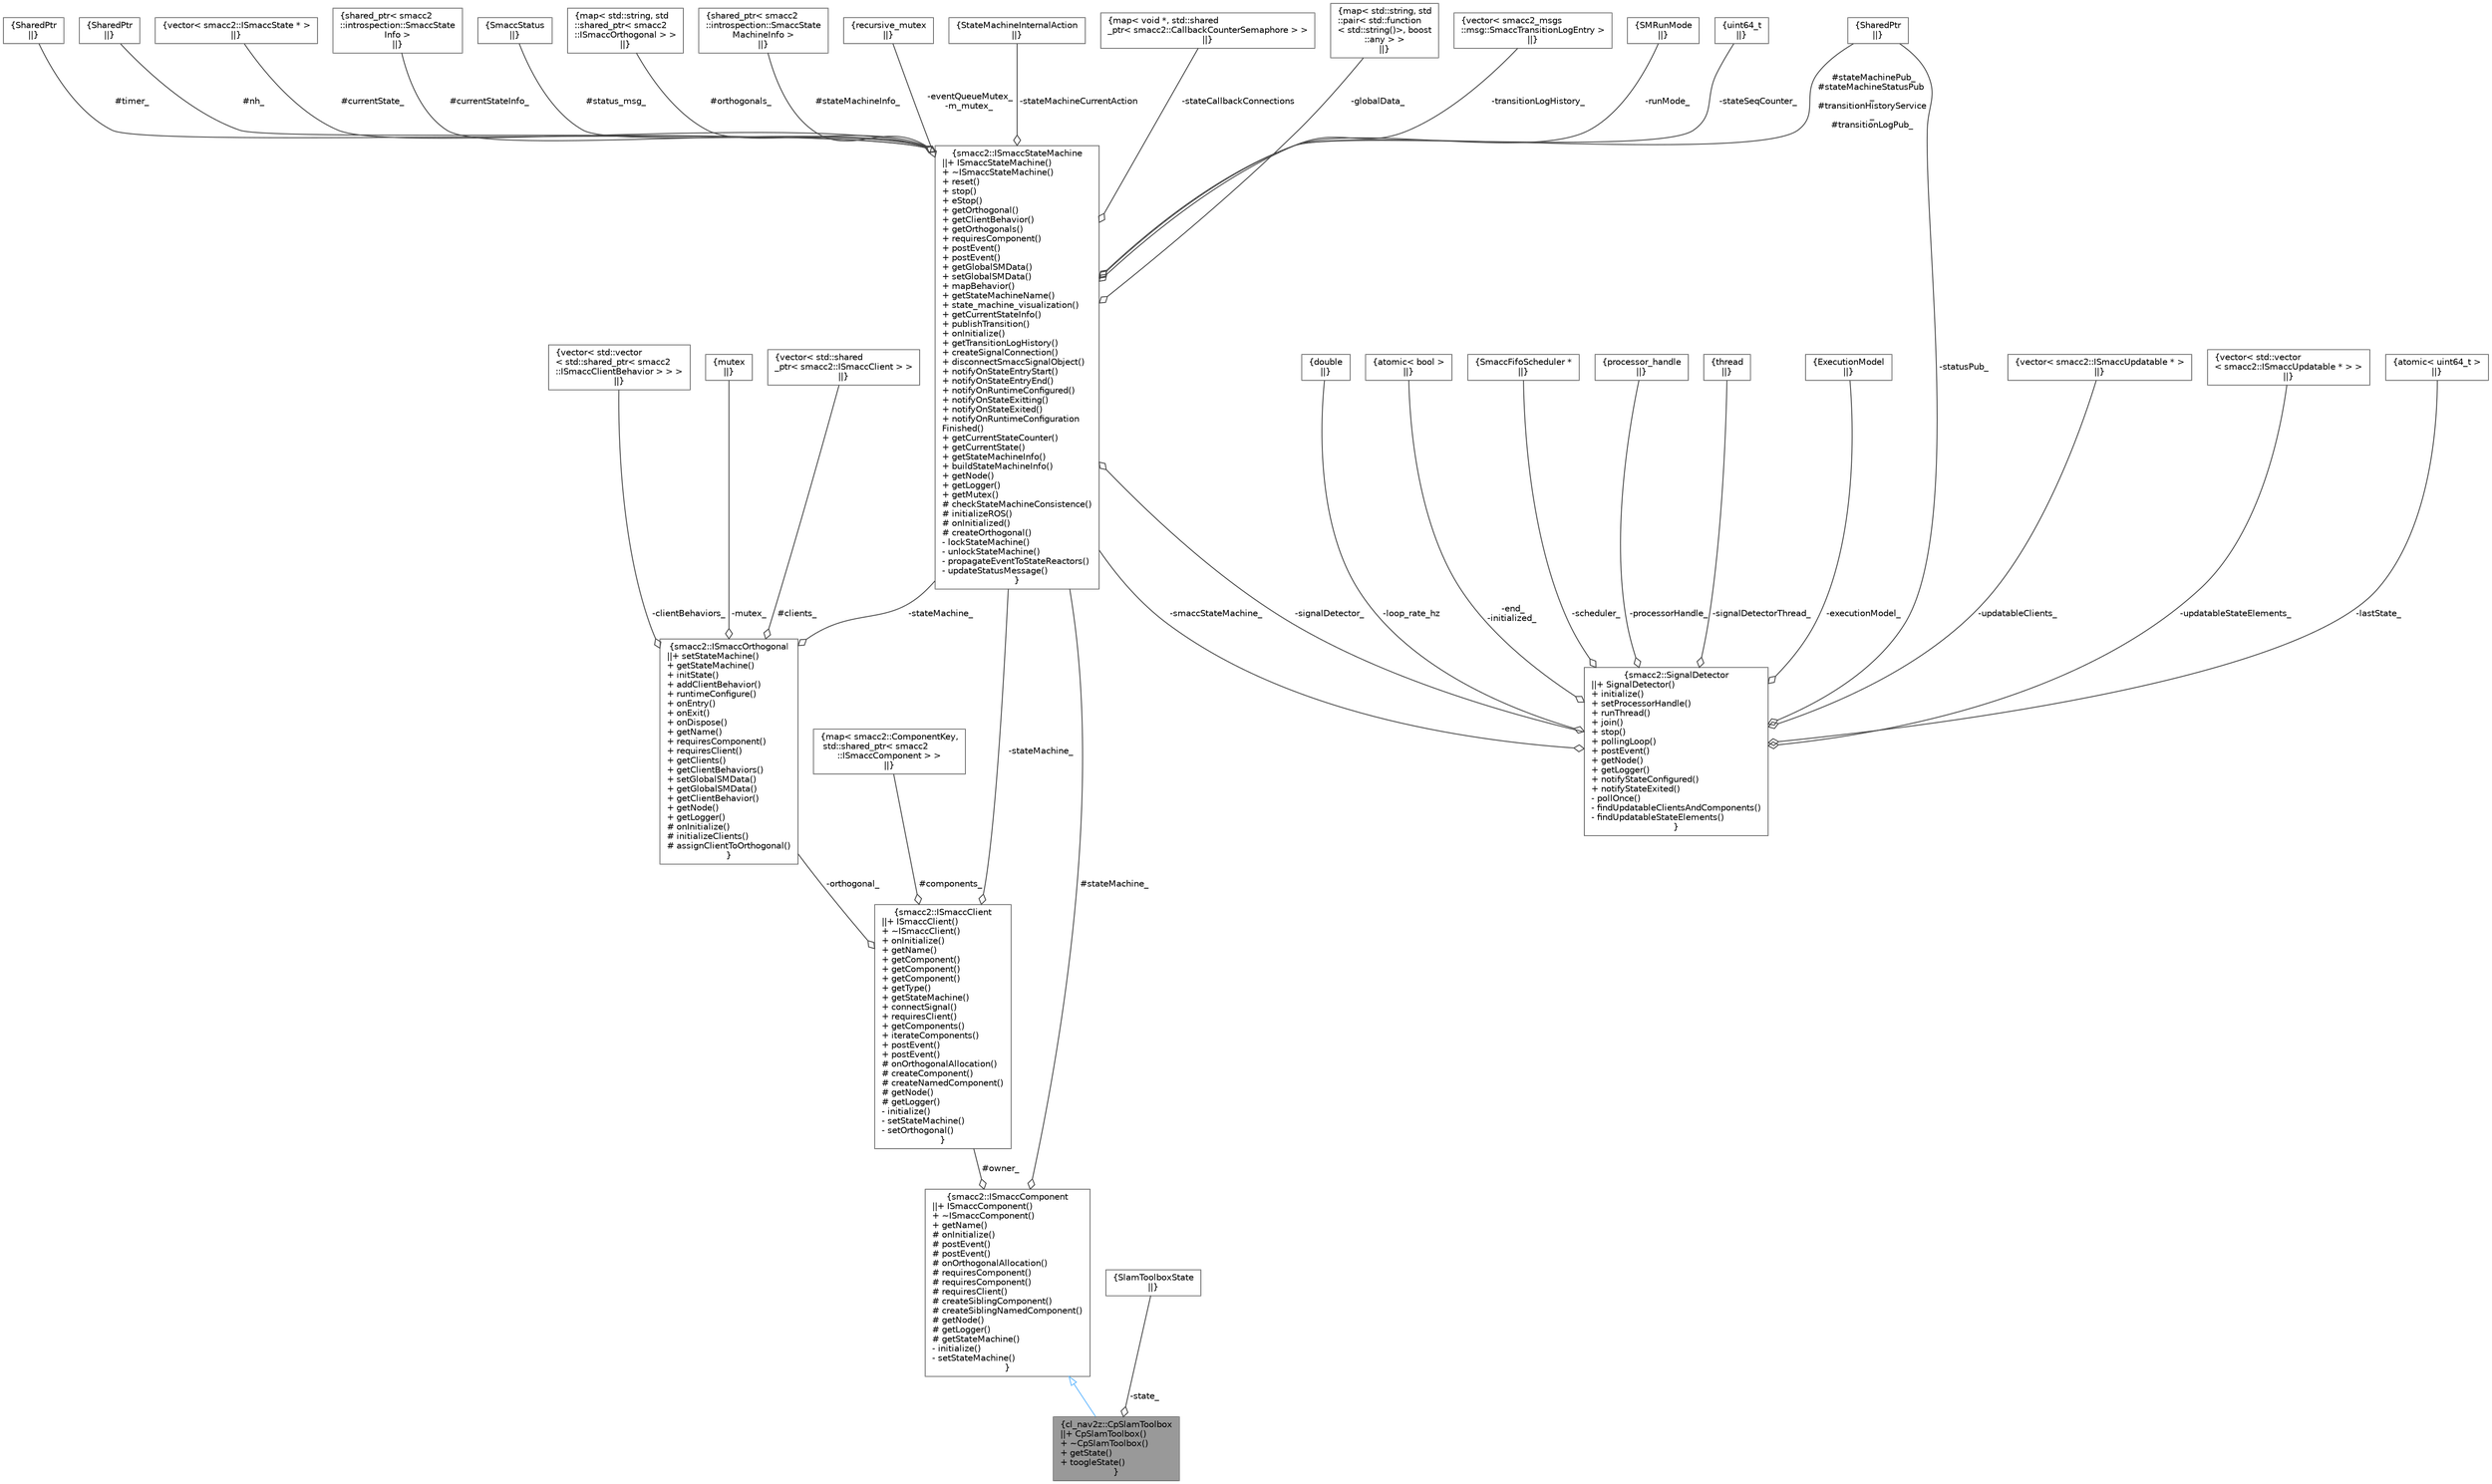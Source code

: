 digraph "cl_nav2z::CpSlamToolbox"
{
 // LATEX_PDF_SIZE
  bgcolor="transparent";
  edge [fontname=Helvetica,fontsize=10,labelfontname=Helvetica,labelfontsize=10];
  node [fontname=Helvetica,fontsize=10,shape=box,height=0.2,width=0.4];
  Node1 [label="{cl_nav2z::CpSlamToolbox\n||+ CpSlamToolbox()\l+ ~CpSlamToolbox()\l+ getState()\l+ toogleState()\l}",height=0.2,width=0.4,color="gray40", fillcolor="grey60", style="filled", fontcolor="black",tooltip=" "];
  Node2 -> Node1 [dir="back",color="steelblue1",style="solid",arrowtail="onormal"];
  Node2 [label="{smacc2::ISmaccComponent\n||+ ISmaccComponent()\l+ ~ISmaccComponent()\l+ getName()\l# onInitialize()\l# postEvent()\l# postEvent()\l# onOrthogonalAllocation()\l# requiresComponent()\l# requiresComponent()\l# requiresClient()\l# createSiblingComponent()\l# createSiblingNamedComponent()\l# getNode()\l# getLogger()\l# getStateMachine()\l- initialize()\l- setStateMachine()\l}",height=0.2,width=0.4,color="gray40", fillcolor="white", style="filled",URL="$classsmacc2_1_1ISmaccComponent.html",tooltip=" "];
  Node3 -> Node2 [color="grey25",style="solid",label=" #stateMachine_" ,arrowhead="odiamond"];
  Node3 [label="{smacc2::ISmaccStateMachine\n||+ ISmaccStateMachine()\l+ ~ISmaccStateMachine()\l+ reset()\l+ stop()\l+ eStop()\l+ getOrthogonal()\l+ getClientBehavior()\l+ getOrthogonals()\l+ requiresComponent()\l+ postEvent()\l+ postEvent()\l+ getGlobalSMData()\l+ setGlobalSMData()\l+ mapBehavior()\l+ getStateMachineName()\l+ state_machine_visualization()\l+ getCurrentStateInfo()\l+ publishTransition()\l+ onInitialize()\l+ getTransitionLogHistory()\l+ createSignalConnection()\l+ disconnectSmaccSignalObject()\l+ notifyOnStateEntryStart()\l+ notifyOnStateEntryEnd()\l+ notifyOnRuntimeConfigured()\l+ notifyOnStateExitting()\l+ notifyOnStateExited()\l+ notifyOnRuntimeConfiguration\lFinished()\l+ getCurrentStateCounter()\l+ getCurrentState()\l+ getStateMachineInfo()\l+ buildStateMachineInfo()\l+ getNode()\l+ getLogger()\l+ getMutex()\l# checkStateMachineConsistence()\l# initializeROS()\l# onInitialized()\l# createOrthogonal()\l- lockStateMachine()\l- unlockStateMachine()\l- propagateEventToStateReactors()\l- updateStatusMessage()\l}",height=0.2,width=0.4,color="gray40", fillcolor="white", style="filled",URL="$classsmacc2_1_1ISmaccStateMachine.html",tooltip=" "];
  Node4 -> Node3 [color="grey25",style="solid",label=" #nh_" ,arrowhead="odiamond"];
  Node4 [label="{SharedPtr\n||}",height=0.2,width=0.4,color="gray40", fillcolor="white", style="filled",tooltip=" "];
  Node5 -> Node3 [color="grey25",style="solid",label=" #timer_" ,arrowhead="odiamond"];
  Node5 [label="{SharedPtr\n||}",height=0.2,width=0.4,color="gray40", fillcolor="white", style="filled",tooltip=" "];
  Node6 -> Node3 [color="grey25",style="solid",label=" #stateMachinePub_\n#stateMachineStatusPub\l_\n#transitionHistoryService\l_\n#transitionLogPub_" ,arrowhead="odiamond"];
  Node6 [label="{SharedPtr\n||}",height=0.2,width=0.4,color="gray40", fillcolor="white", style="filled",tooltip=" "];
  Node7 -> Node3 [color="grey25",style="solid",label=" #currentState_" ,arrowhead="odiamond"];
  Node7 [label="{vector\< smacc2::ISmaccState * \>\n||}",height=0.2,width=0.4,color="gray40", fillcolor="white", style="filled",tooltip=" "];
  Node8 -> Node3 [color="grey25",style="solid",label=" #currentStateInfo_" ,arrowhead="odiamond"];
  Node8 [label="{shared_ptr\< smacc2\l::introspection::SmaccState\lInfo \>\n||}",height=0.2,width=0.4,color="gray40", fillcolor="white", style="filled",tooltip=" "];
  Node9 -> Node3 [color="grey25",style="solid",label=" #status_msg_" ,arrowhead="odiamond"];
  Node9 [label="{SmaccStatus\n||}",height=0.2,width=0.4,color="gray40", fillcolor="white", style="filled",tooltip=" "];
  Node10 -> Node3 [color="grey25",style="solid",label=" #orthogonals_" ,arrowhead="odiamond"];
  Node10 [label="{map\< std::string, std\l::shared_ptr\< smacc2\l::ISmaccOrthogonal \> \>\n||}",height=0.2,width=0.4,color="gray40", fillcolor="white", style="filled",tooltip=" "];
  Node11 -> Node3 [color="grey25",style="solid",label=" #stateMachineInfo_" ,arrowhead="odiamond"];
  Node11 [label="{shared_ptr\< smacc2\l::introspection::SmaccState\lMachineInfo \>\n||}",height=0.2,width=0.4,color="gray40", fillcolor="white", style="filled",tooltip=" "];
  Node12 -> Node3 [color="grey25",style="solid",label=" -eventQueueMutex_\n-m_mutex_" ,arrowhead="odiamond"];
  Node12 [label="{recursive_mutex\n||}",height=0.2,width=0.4,color="gray40", fillcolor="white", style="filled",tooltip=" "];
  Node13 -> Node3 [color="grey25",style="solid",label=" -stateMachineCurrentAction" ,arrowhead="odiamond"];
  Node13 [label="{StateMachineInternalAction\n||}",height=0.2,width=0.4,color="gray40", fillcolor="white", style="filled",tooltip=" "];
  Node14 -> Node3 [color="grey25",style="solid",label=" -stateCallbackConnections" ,arrowhead="odiamond"];
  Node14 [label="{map\< void *, std::shared\l_ptr\< smacc2::CallbackCounterSemaphore \> \>\n||}",height=0.2,width=0.4,color="gray40", fillcolor="white", style="filled",tooltip=" "];
  Node15 -> Node3 [color="grey25",style="solid",label=" -globalData_" ,arrowhead="odiamond"];
  Node15 [label="{map\< std::string, std\l::pair\< std::function\l\< std::string()\>, boost\l::any \> \>\n||}",height=0.2,width=0.4,color="gray40", fillcolor="white", style="filled",tooltip=" "];
  Node16 -> Node3 [color="grey25",style="solid",label=" -transitionLogHistory_" ,arrowhead="odiamond"];
  Node16 [label="{vector\< smacc2_msgs\l::msg::SmaccTransitionLogEntry \>\n||}",height=0.2,width=0.4,color="gray40", fillcolor="white", style="filled",tooltip=" "];
  Node17 -> Node3 [color="grey25",style="solid",label=" -runMode_" ,arrowhead="odiamond"];
  Node17 [label="{SMRunMode\n||}",height=0.2,width=0.4,color="gray40", fillcolor="white", style="filled",tooltip=" "];
  Node18 -> Node3 [color="grey25",style="solid",label=" -signalDetector_" ,arrowhead="odiamond"];
  Node18 [label="{smacc2::SignalDetector\n||+ SignalDetector()\l+ initialize()\l+ setProcessorHandle()\l+ runThread()\l+ join()\l+ stop()\l+ pollingLoop()\l+ postEvent()\l+ getNode()\l+ getLogger()\l+ notifyStateConfigured()\l+ notifyStateExited()\l- pollOnce()\l- findUpdatableClientsAndComponents()\l- findUpdatableStateElements()\l}",height=0.2,width=0.4,color="gray40", fillcolor="white", style="filled",URL="$classsmacc2_1_1SignalDetector.html",tooltip=" "];
  Node3 -> Node18 [color="grey25",style="solid",label=" -smaccStateMachine_" ,arrowhead="odiamond"];
  Node19 -> Node18 [color="grey25",style="solid",label=" -updatableClients_" ,arrowhead="odiamond"];
  Node19 [label="{vector\< smacc2::ISmaccUpdatable * \>\n||}",height=0.2,width=0.4,color="gray40", fillcolor="white", style="filled",tooltip=" "];
  Node20 -> Node18 [color="grey25",style="solid",label=" -updatableStateElements_" ,arrowhead="odiamond"];
  Node20 [label="{vector\< std::vector\l\< smacc2::ISmaccUpdatable * \> \>\n||}",height=0.2,width=0.4,color="gray40", fillcolor="white", style="filled",tooltip=" "];
  Node21 -> Node18 [color="grey25",style="solid",label=" -lastState_" ,arrowhead="odiamond"];
  Node21 [label="{atomic\< uint64_t \>\n||}",height=0.2,width=0.4,color="gray40", fillcolor="white", style="filled",tooltip=" "];
  Node22 -> Node18 [color="grey25",style="solid",label=" -loop_rate_hz" ,arrowhead="odiamond"];
  Node22 [label="{double\n||}",height=0.2,width=0.4,color="gray40", fillcolor="white", style="filled",tooltip=" "];
  Node23 -> Node18 [color="grey25",style="solid",label=" -end_\n-initialized_" ,arrowhead="odiamond"];
  Node23 [label="{atomic\< bool \>\n||}",height=0.2,width=0.4,color="gray40", fillcolor="white", style="filled",tooltip=" "];
  Node6 -> Node18 [color="grey25",style="solid",label=" -statusPub_" ,arrowhead="odiamond"];
  Node24 -> Node18 [color="grey25",style="solid",label=" -scheduler_" ,arrowhead="odiamond"];
  Node24 [label="{SmaccFifoScheduler *\n||}",height=0.2,width=0.4,color="gray40", fillcolor="white", style="filled",tooltip=" "];
  Node25 -> Node18 [color="grey25",style="solid",label=" -processorHandle_" ,arrowhead="odiamond"];
  Node25 [label="{processor_handle\n||}",height=0.2,width=0.4,color="gray40", fillcolor="white", style="filled",tooltip=" "];
  Node26 -> Node18 [color="grey25",style="solid",label=" -signalDetectorThread_" ,arrowhead="odiamond"];
  Node26 [label="{thread\n||}",height=0.2,width=0.4,color="gray40", fillcolor="white", style="filled",tooltip=" "];
  Node27 -> Node18 [color="grey25",style="solid",label=" -executionModel_" ,arrowhead="odiamond"];
  Node27 [label="{ExecutionModel\n||}",height=0.2,width=0.4,color="gray40", fillcolor="white", style="filled",tooltip=" "];
  Node28 -> Node3 [color="grey25",style="solid",label=" -stateSeqCounter_" ,arrowhead="odiamond"];
  Node28 [label="{uint64_t\n||}",height=0.2,width=0.4,color="gray40", fillcolor="white", style="filled",tooltip=" "];
  Node29 -> Node2 [color="grey25",style="solid",label=" #owner_" ,arrowhead="odiamond"];
  Node29 [label="{smacc2::ISmaccClient\n||+ ISmaccClient()\l+ ~ISmaccClient()\l+ onInitialize()\l+ getName()\l+ getComponent()\l+ getComponent()\l+ getComponent()\l+ getType()\l+ getStateMachine()\l+ connectSignal()\l+ requiresClient()\l+ getComponents()\l+ iterateComponents()\l+ postEvent()\l+ postEvent()\l# onOrthogonalAllocation()\l# createComponent()\l# createNamedComponent()\l# getNode()\l# getLogger()\l- initialize()\l- setStateMachine()\l- setOrthogonal()\l}",height=0.2,width=0.4,color="gray40", fillcolor="white", style="filled",URL="$classsmacc2_1_1ISmaccClient.html",tooltip=" "];
  Node30 -> Node29 [color="grey25",style="solid",label=" #components_" ,arrowhead="odiamond"];
  Node30 [label="{map\< smacc2::ComponentKey,\l std::shared_ptr\< smacc2\l::ISmaccComponent \> \>\n||}",height=0.2,width=0.4,color="gray40", fillcolor="white", style="filled",tooltip=" "];
  Node3 -> Node29 [color="grey25",style="solid",label=" -stateMachine_" ,arrowhead="odiamond"];
  Node31 -> Node29 [color="grey25",style="solid",label=" -orthogonal_" ,arrowhead="odiamond"];
  Node31 [label="{smacc2::ISmaccOrthogonal\n||+ setStateMachine()\l+ getStateMachine()\l+ initState()\l+ addClientBehavior()\l+ runtimeConfigure()\l+ onEntry()\l+ onExit()\l+ onDispose()\l+ getName()\l+ requiresComponent()\l+ requiresClient()\l+ getClients()\l+ getClientBehaviors()\l+ setGlobalSMData()\l+ getGlobalSMData()\l+ getClientBehavior()\l+ getNode()\l+ getLogger()\l# onInitialize()\l# initializeClients()\l# assignClientToOrthogonal()\l}",height=0.2,width=0.4,color="gray40", fillcolor="white", style="filled",URL="$classsmacc2_1_1ISmaccOrthogonal.html",tooltip=" "];
  Node32 -> Node31 [color="grey25",style="solid",label=" #clients_" ,arrowhead="odiamond"];
  Node32 [label="{vector\< std::shared\l_ptr\< smacc2::ISmaccClient \> \>\n||}",height=0.2,width=0.4,color="gray40", fillcolor="white", style="filled",tooltip=" "];
  Node3 -> Node31 [color="grey25",style="solid",label=" -stateMachine_" ,arrowhead="odiamond"];
  Node33 -> Node31 [color="grey25",style="solid",label=" -clientBehaviors_" ,arrowhead="odiamond"];
  Node33 [label="{vector\< std::vector\l\< std::shared_ptr\< smacc2\l::ISmaccClientBehavior \> \> \>\n||}",height=0.2,width=0.4,color="gray40", fillcolor="white", style="filled",tooltip=" "];
  Node34 -> Node31 [color="grey25",style="solid",label=" -mutex_" ,arrowhead="odiamond"];
  Node34 [label="{mutex\n||}",height=0.2,width=0.4,color="gray40", fillcolor="white", style="filled",tooltip=" "];
  Node35 -> Node1 [color="grey25",style="solid",label=" -state_" ,arrowhead="odiamond"];
  Node35 [label="{SlamToolboxState\n||}",height=0.2,width=0.4,color="gray40", fillcolor="white", style="filled",tooltip=" "];
}
